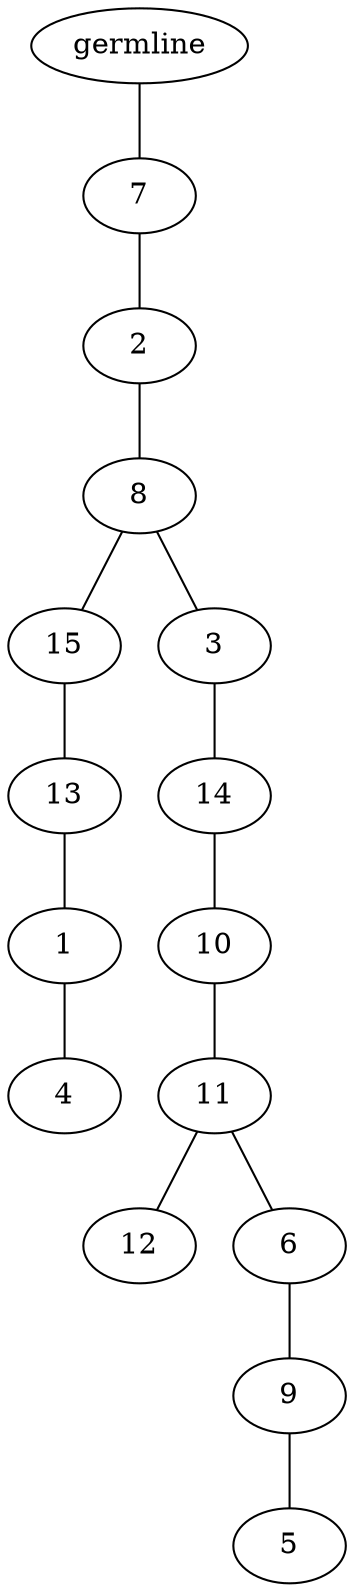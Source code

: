 graph tree {
    "139858237365264" [label="germline"];
    "139858238908928" [label="7"];
    "139858238939200" [label="2"];
    "139858238942080" [label="8"];
    "139858238940208" [label="15"];
    "139858238940160" [label="13"];
    "139858238939344" [label="1"];
    "139858238939440" [label="4"];
    "139858238940256" [label="3"];
    "139858238941360" [label="14"];
    "139858238941984" [label="10"];
    "139858238940400" [label="11"];
    "139858244333680" [label="12"];
    "139858238941024" [label="6"];
    "139858238939584" [label="9"];
    "139858238941072" [label="5"];
    "139858237365264" -- "139858238908928";
    "139858238908928" -- "139858238939200";
    "139858238939200" -- "139858238942080";
    "139858238942080" -- "139858238940208";
    "139858238942080" -- "139858238940256";
    "139858238940208" -- "139858238940160";
    "139858238940160" -- "139858238939344";
    "139858238939344" -- "139858238939440";
    "139858238940256" -- "139858238941360";
    "139858238941360" -- "139858238941984";
    "139858238941984" -- "139858238940400";
    "139858238940400" -- "139858244333680";
    "139858238940400" -- "139858238941024";
    "139858238941024" -- "139858238939584";
    "139858238939584" -- "139858238941072";
}
